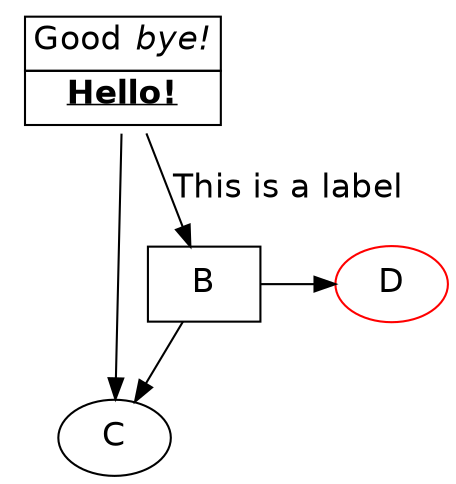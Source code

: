 digraph  {
  node  [
    fontname = "Helvetica";
    fontsize = 16.0;
  ];
  edge  [
    fontname = "Helvetica";
    fontsize = 16.0;
  ];
  fontname = "Helvetica";
  fontsize = 16.0;
  A [
    label = <<TABLE border="0" cellBorder="1" cellPadding="3" cellSpacing="0"><TR>List(<TD>Good <I>bye!</I></TD>)</TR><TR>List(<TD><B><U>Hello!</U></B></TD>)</TR></TABLE>>;
    shape = none;
  ];
  C;
  subgraph  {
    rank = same;
    B [
      shape = box;
    ];
    D [
      color = "#FF0000";
    ];
  }
  
  A -> B [
    label = "This is a label";
  ];
  A -> C;
  B -> C;
  B -> D;
}
